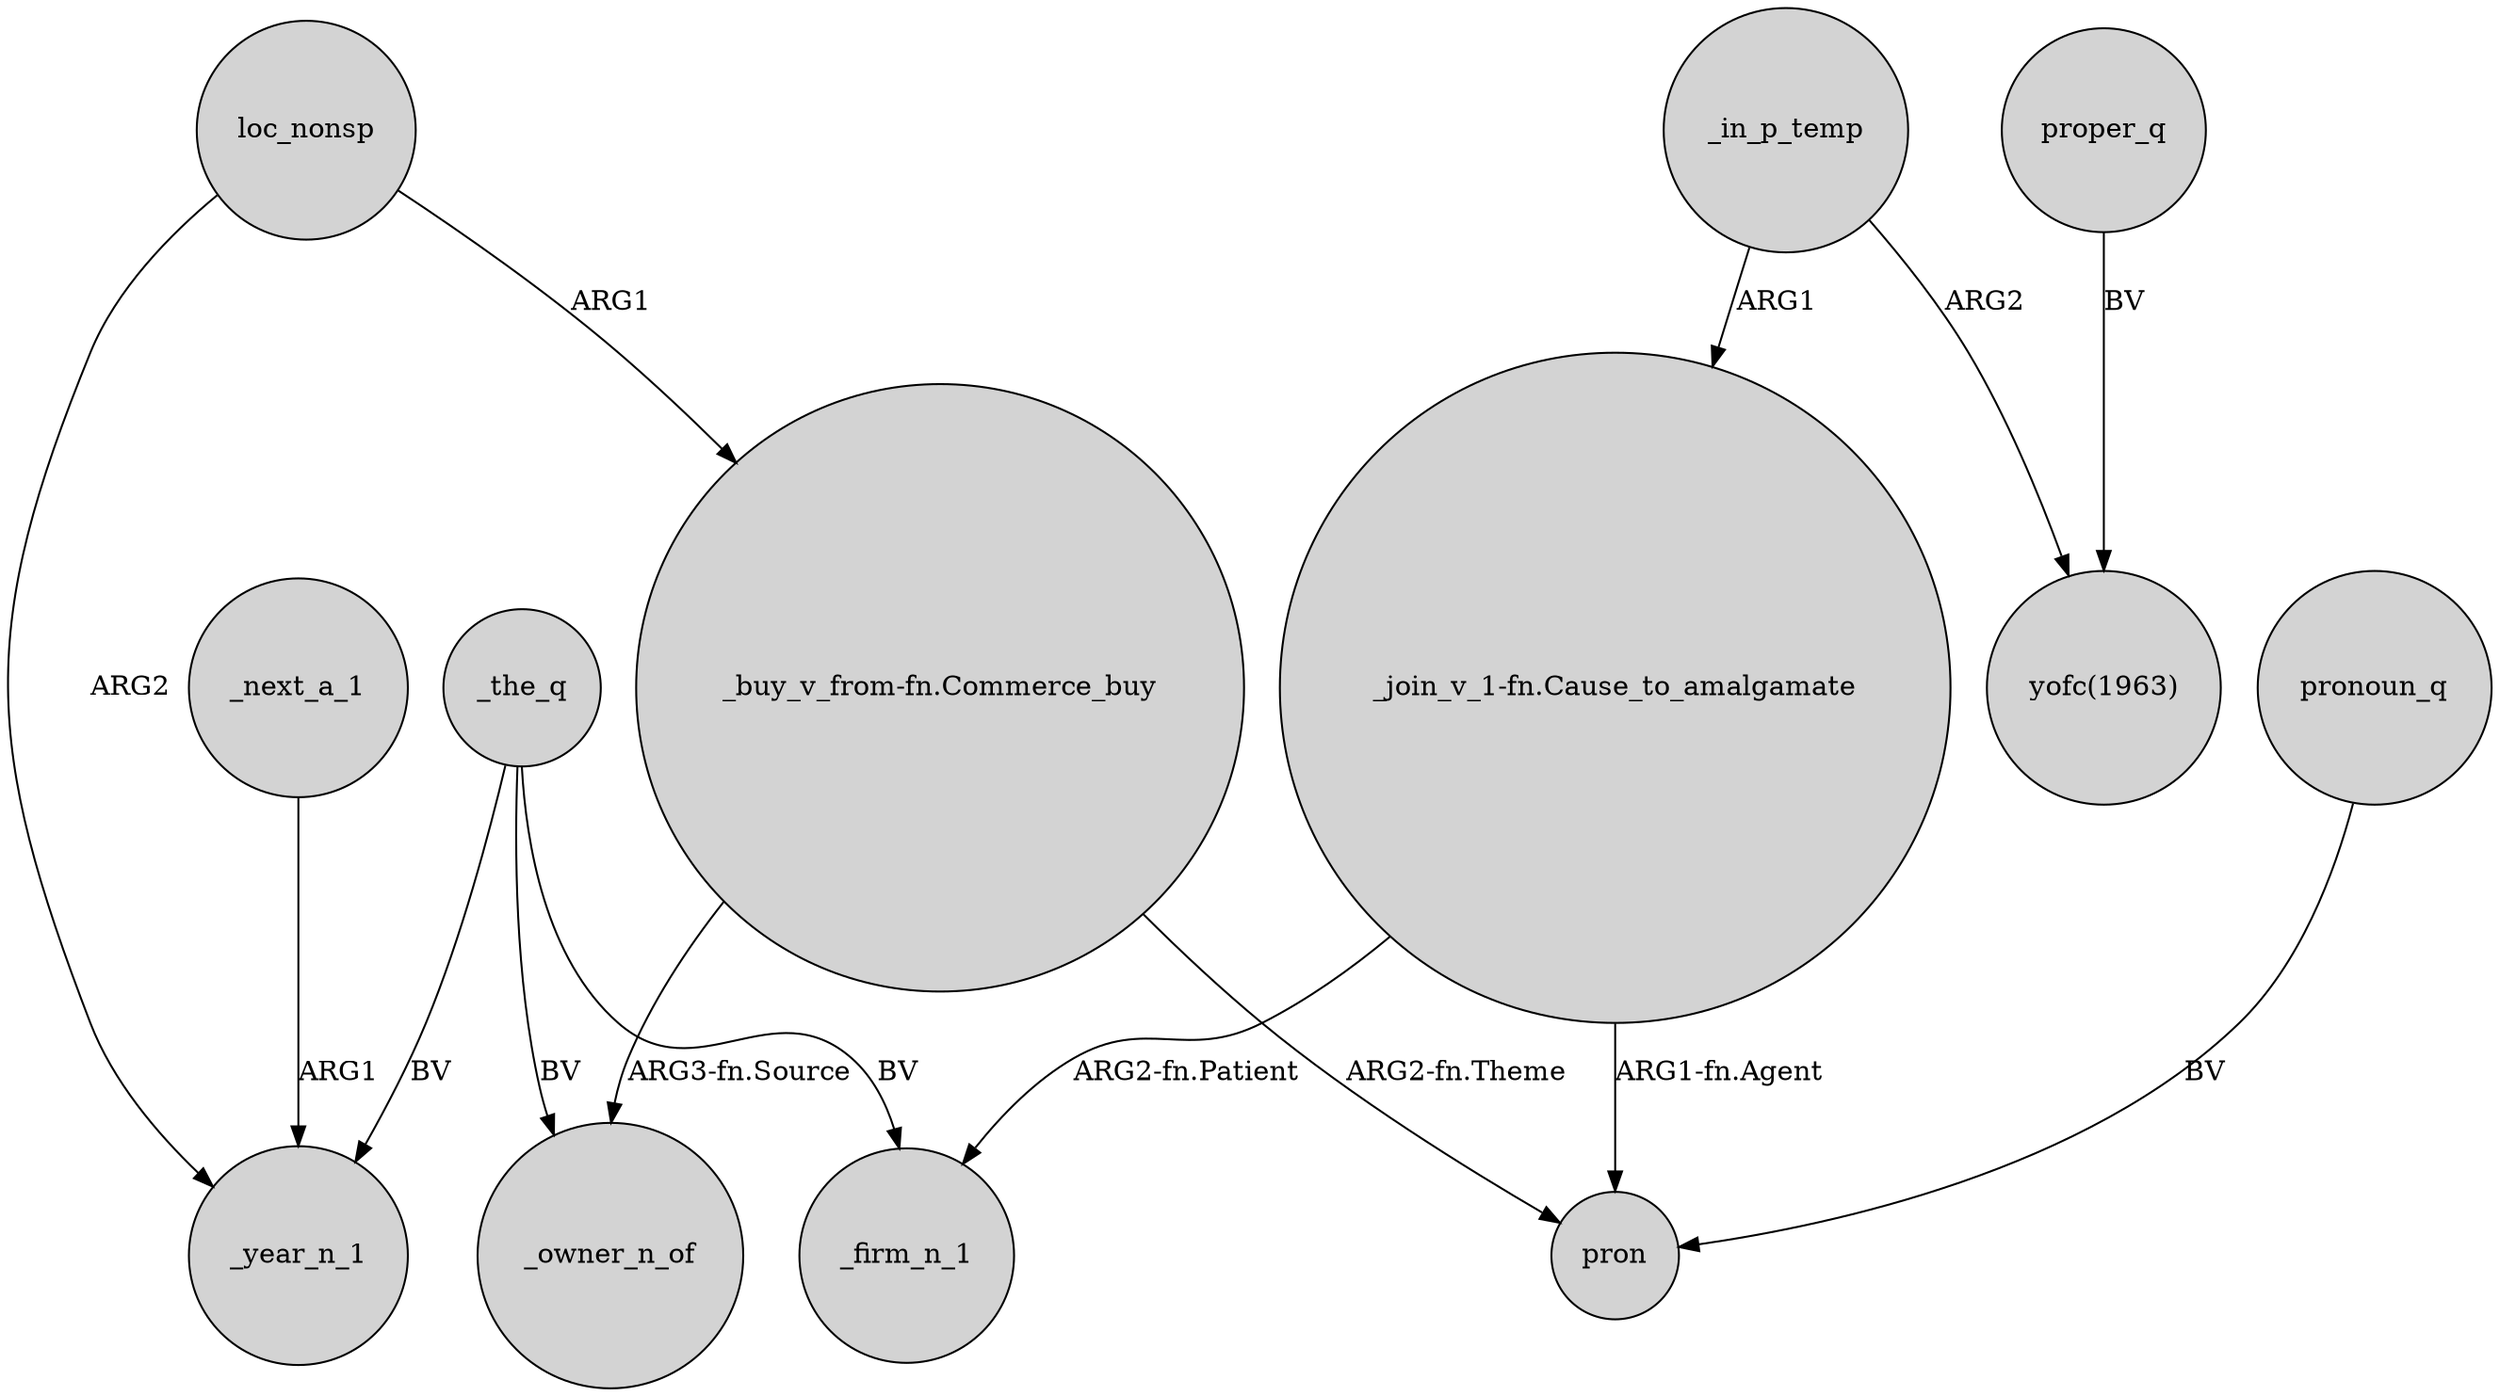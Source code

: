 digraph {
	node [shape=circle style=filled]
	"_join_v_1-fn.Cause_to_amalgamate" -> pron [label="ARG1-fn.Agent"]
	"_join_v_1-fn.Cause_to_amalgamate" -> _firm_n_1 [label="ARG2-fn.Patient"]
	loc_nonsp -> "_buy_v_from-fn.Commerce_buy" [label=ARG1]
	"_buy_v_from-fn.Commerce_buy" -> pron [label="ARG2-fn.Theme"]
	_next_a_1 -> _year_n_1 [label=ARG1]
	_the_q -> _owner_n_of [label=BV]
	loc_nonsp -> _year_n_1 [label=ARG2]
	"_buy_v_from-fn.Commerce_buy" -> _owner_n_of [label="ARG3-fn.Source"]
	_the_q -> _year_n_1 [label=BV]
	_in_p_temp -> "_join_v_1-fn.Cause_to_amalgamate" [label=ARG1]
	_in_p_temp -> "yofc(1963)" [label=ARG2]
	proper_q -> "yofc(1963)" [label=BV]
	_the_q -> _firm_n_1 [label=BV]
	pronoun_q -> pron [label=BV]
}
